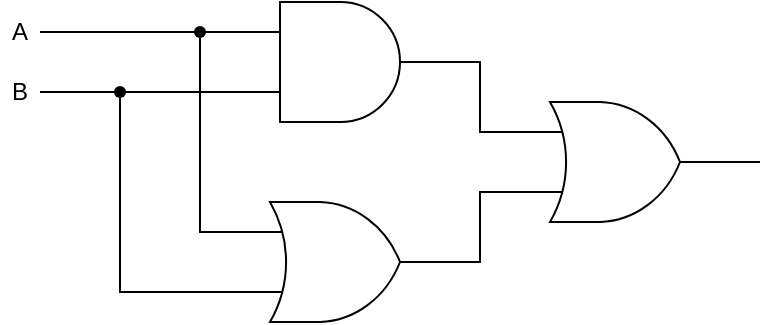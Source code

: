 <mxfile version="27.0.9" pages="2">
  <diagram name="Page-1" id="eGNEOnh7SJ5TkQZQ4S37">
    <mxGraphModel dx="911" dy="1322" grid="1" gridSize="10" guides="1" tooltips="1" connect="1" arrows="1" fold="1" page="1" pageScale="1" pageWidth="850" pageHeight="1100" math="0" shadow="0">
      <root>
        <mxCell id="0" />
        <mxCell id="1" parent="0" />
        <mxCell id="D5GSxAqb3CUDjwe7QM-f-6" style="edgeStyle=orthogonalEdgeStyle;rounded=0;orthogonalLoop=1;jettySize=auto;html=1;exitDx=0;exitDy=0;exitPerimeter=0;endArrow=none;startFill=0;" edge="1" parent="1" source="D5GSxAqb3CUDjwe7QM-f-15">
          <mxGeometry relative="1" as="geometry">
            <mxPoint x="240" y="425" as="targetPoint" />
          </mxGeometry>
        </mxCell>
        <mxCell id="D5GSxAqb3CUDjwe7QM-f-7" style="edgeStyle=orthogonalEdgeStyle;rounded=0;orthogonalLoop=1;jettySize=auto;html=1;exitDx=0;exitDy=0;exitPerimeter=0;endArrow=none;startFill=0;" edge="1" parent="1" source="D5GSxAqb3CUDjwe7QM-f-13">
          <mxGeometry relative="1" as="geometry">
            <mxPoint x="240" y="395" as="targetPoint" />
          </mxGeometry>
        </mxCell>
        <mxCell id="D5GSxAqb3CUDjwe7QM-f-1" value="" style="verticalLabelPosition=bottom;shadow=0;dashed=0;align=center;html=1;verticalAlign=top;shape=mxgraph.electrical.logic_gates.logic_gate;operation=and;" vertex="1" parent="1">
          <mxGeometry x="340" y="380" width="100" height="60" as="geometry" />
        </mxCell>
        <mxCell id="D5GSxAqb3CUDjwe7QM-f-12" style="edgeStyle=orthogonalEdgeStyle;rounded=0;orthogonalLoop=1;jettySize=auto;html=1;endArrow=none;startFill=0;" edge="1" parent="1" source="D5GSxAqb3CUDjwe7QM-f-2">
          <mxGeometry relative="1" as="geometry">
            <mxPoint x="600" y="460" as="targetPoint" />
          </mxGeometry>
        </mxCell>
        <mxCell id="D5GSxAqb3CUDjwe7QM-f-2" value="" style="verticalLabelPosition=bottom;shadow=0;dashed=0;align=center;html=1;verticalAlign=top;shape=mxgraph.electrical.logic_gates.logic_gate;operation=or;" vertex="1" parent="1">
          <mxGeometry x="480" y="430" width="100" height="60" as="geometry" />
        </mxCell>
        <mxCell id="D5GSxAqb3CUDjwe7QM-f-3" value="" style="verticalLabelPosition=bottom;shadow=0;dashed=0;align=center;html=1;verticalAlign=top;shape=mxgraph.electrical.logic_gates.logic_gate;operation=or;" vertex="1" parent="1">
          <mxGeometry x="340" y="480" width="100" height="60" as="geometry" />
        </mxCell>
        <mxCell id="D5GSxAqb3CUDjwe7QM-f-10" style="edgeStyle=orthogonalEdgeStyle;rounded=0;orthogonalLoop=1;jettySize=auto;html=1;exitX=1;exitY=0.5;exitDx=0;exitDy=0;exitPerimeter=0;entryX=0;entryY=0.25;entryDx=0;entryDy=0;entryPerimeter=0;endArrow=none;startFill=0;" edge="1" parent="1" source="D5GSxAqb3CUDjwe7QM-f-1" target="D5GSxAqb3CUDjwe7QM-f-2">
          <mxGeometry relative="1" as="geometry" />
        </mxCell>
        <mxCell id="D5GSxAqb3CUDjwe7QM-f-11" style="edgeStyle=orthogonalEdgeStyle;rounded=0;orthogonalLoop=1;jettySize=auto;html=1;entryX=0;entryY=0.75;entryDx=0;entryDy=0;entryPerimeter=0;endArrow=none;startFill=0;" edge="1" parent="1" source="D5GSxAqb3CUDjwe7QM-f-3" target="D5GSxAqb3CUDjwe7QM-f-2">
          <mxGeometry relative="1" as="geometry" />
        </mxCell>
        <mxCell id="D5GSxAqb3CUDjwe7QM-f-14" value="" style="edgeStyle=orthogonalEdgeStyle;rounded=0;orthogonalLoop=1;jettySize=auto;html=1;exitX=0;exitY=0.25;exitDx=0;exitDy=0;exitPerimeter=0;endArrow=none;startFill=0;" edge="1" parent="1" source="D5GSxAqb3CUDjwe7QM-f-1" target="D5GSxAqb3CUDjwe7QM-f-13">
          <mxGeometry relative="1" as="geometry">
            <mxPoint x="240" y="395" as="targetPoint" />
            <mxPoint x="340" y="395" as="sourcePoint" />
          </mxGeometry>
        </mxCell>
        <mxCell id="D5GSxAqb3CUDjwe7QM-f-13" value="" style="shape=waypoint;sketch=0;fillStyle=solid;size=6;pointerEvents=1;points=[];fillColor=none;resizable=0;rotatable=0;perimeter=centerPerimeter;snapToPoint=1;" vertex="1" parent="1">
          <mxGeometry x="310" y="385" width="20" height="20" as="geometry" />
        </mxCell>
        <mxCell id="D5GSxAqb3CUDjwe7QM-f-16" value="" style="edgeStyle=orthogonalEdgeStyle;rounded=0;orthogonalLoop=1;jettySize=auto;html=1;exitX=0;exitY=0.75;exitDx=0;exitDy=0;exitPerimeter=0;endArrow=none;startFill=0;" edge="1" parent="1" source="D5GSxAqb3CUDjwe7QM-f-1" target="D5GSxAqb3CUDjwe7QM-f-15">
          <mxGeometry relative="1" as="geometry">
            <mxPoint x="240" y="425" as="targetPoint" />
            <mxPoint x="340" y="425" as="sourcePoint" />
          </mxGeometry>
        </mxCell>
        <mxCell id="D5GSxAqb3CUDjwe7QM-f-15" value="&#xa;" style="shape=waypoint;sketch=0;fillStyle=solid;size=6;pointerEvents=1;points=[];fillColor=none;resizable=0;rotatable=0;perimeter=centerPerimeter;snapToPoint=1;" vertex="1" parent="1">
          <mxGeometry x="270" y="415" width="20" height="20" as="geometry" />
        </mxCell>
        <mxCell id="D5GSxAqb3CUDjwe7QM-f-17" style="edgeStyle=orthogonalEdgeStyle;rounded=0;orthogonalLoop=1;jettySize=auto;html=1;exitX=0;exitY=0.25;exitDx=0;exitDy=0;exitPerimeter=0;entryX=0.408;entryY=0.317;entryDx=0;entryDy=0;entryPerimeter=0;endArrow=none;startFill=0;jumpStyle=none;" edge="1" parent="1" source="D5GSxAqb3CUDjwe7QM-f-3" target="D5GSxAqb3CUDjwe7QM-f-13">
          <mxGeometry relative="1" as="geometry" />
        </mxCell>
        <mxCell id="D5GSxAqb3CUDjwe7QM-f-18" style="edgeStyle=orthogonalEdgeStyle;rounded=0;orthogonalLoop=1;jettySize=auto;html=1;exitX=0;exitY=0.75;exitDx=0;exitDy=0;exitPerimeter=0;entryX=0.508;entryY=0.65;entryDx=0;entryDy=0;entryPerimeter=0;endArrow=none;startFill=0;" edge="1" parent="1" source="D5GSxAqb3CUDjwe7QM-f-3" target="D5GSxAqb3CUDjwe7QM-f-15">
          <mxGeometry relative="1" as="geometry" />
        </mxCell>
        <mxCell id="D5GSxAqb3CUDjwe7QM-f-19" value="A" style="text;html=1;align=center;verticalAlign=middle;whiteSpace=wrap;rounded=0;fontSize=12;" vertex="1" parent="1">
          <mxGeometry x="220" y="385" width="20" height="20" as="geometry" />
        </mxCell>
        <mxCell id="D5GSxAqb3CUDjwe7QM-f-22" value="B" style="text;html=1;align=center;verticalAlign=middle;whiteSpace=wrap;rounded=0;fontSize=12;" vertex="1" parent="1">
          <mxGeometry x="220" y="415" width="20" height="20" as="geometry" />
        </mxCell>
      </root>
    </mxGraphModel>
  </diagram>
  <diagram id="UVOGFLyvnnSADfNbjfqh" name="Page-2">
    <mxGraphModel dx="534" dy="775" grid="1" gridSize="10" guides="1" tooltips="1" connect="1" arrows="1" fold="1" page="1" pageScale="1" pageWidth="850" pageHeight="1100" math="0" shadow="0">
      <root>
        <mxCell id="0" />
        <mxCell id="1" parent="0" />
        <mxCell id="ujlMo4QkqEDnEmx4_9FU-4" style="edgeStyle=orthogonalEdgeStyle;rounded=0;orthogonalLoop=1;jettySize=auto;html=1;exitX=0;exitY=0.25;exitDx=0;exitDy=0;exitPerimeter=0;endArrow=none;startFill=0;" edge="1" parent="1" source="ujlMo4QkqEDnEmx4_9FU-1">
          <mxGeometry relative="1" as="geometry">
            <mxPoint x="200" y="175" as="targetPoint" />
          </mxGeometry>
        </mxCell>
        <mxCell id="ujlMo4QkqEDnEmx4_9FU-6" style="edgeStyle=orthogonalEdgeStyle;rounded=0;orthogonalLoop=1;jettySize=auto;html=1;exitX=1;exitY=0.5;exitDx=0;exitDy=0;exitPerimeter=0;endArrow=none;startFill=0;" edge="1" parent="1" source="ujlMo4QkqEDnEmx4_9FU-1">
          <mxGeometry relative="1" as="geometry">
            <mxPoint x="480" y="190" as="targetPoint" />
          </mxGeometry>
        </mxCell>
        <mxCell id="ujlMo4QkqEDnEmx4_9FU-1" value="" style="verticalLabelPosition=bottom;shadow=0;dashed=0;align=center;html=1;verticalAlign=top;shape=mxgraph.electrical.logic_gates.logic_gate;operation=xor;" vertex="1" parent="1">
          <mxGeometry x="360" y="160" width="100" height="60" as="geometry" />
        </mxCell>
        <mxCell id="ujlMo4QkqEDnEmx4_9FU-5" style="edgeStyle=orthogonalEdgeStyle;rounded=0;orthogonalLoop=1;jettySize=auto;html=1;exitX=0;exitY=0.5;exitDx=0;exitDy=0;exitPerimeter=0;endArrow=none;startFill=0;" edge="1" parent="1" source="ujlMo4QkqEDnEmx4_9FU-2">
          <mxGeometry relative="1" as="geometry">
            <mxPoint x="200" y="250" as="targetPoint" />
          </mxGeometry>
        </mxCell>
        <mxCell id="ujlMo4QkqEDnEmx4_9FU-2" value="" style="verticalLabelPosition=bottom;shadow=0;dashed=0;align=center;html=1;verticalAlign=top;shape=mxgraph.electrical.logic_gates.inverter_2" vertex="1" parent="1">
          <mxGeometry x="220" y="220" width="100" height="60" as="geometry" />
        </mxCell>
        <mxCell id="ujlMo4QkqEDnEmx4_9FU-3" style="edgeStyle=orthogonalEdgeStyle;rounded=0;orthogonalLoop=1;jettySize=auto;html=1;entryX=0;entryY=0.75;entryDx=0;entryDy=0;entryPerimeter=0;endArrow=none;startFill=0;" edge="1" parent="1" source="ujlMo4QkqEDnEmx4_9FU-2" target="ujlMo4QkqEDnEmx4_9FU-1">
          <mxGeometry relative="1" as="geometry" />
        </mxCell>
        <mxCell id="iOdTc5dkEwEmNqMg2ZCI-1" value="&amp;nbsp;B" style="text;html=1;align=center;verticalAlign=middle;whiteSpace=wrap;rounded=0;fontSize=12;" vertex="1" parent="1">
          <mxGeometry x="180" y="240" width="20" height="20" as="geometry" />
        </mxCell>
        <mxCell id="iOdTc5dkEwEmNqMg2ZCI-4" value="A" style="text;html=1;align=center;verticalAlign=middle;whiteSpace=wrap;rounded=0;fontSize=12;" vertex="1" parent="1">
          <mxGeometry x="180" y="164" width="20" height="20" as="geometry" />
        </mxCell>
      </root>
    </mxGraphModel>
  </diagram>
</mxfile>
